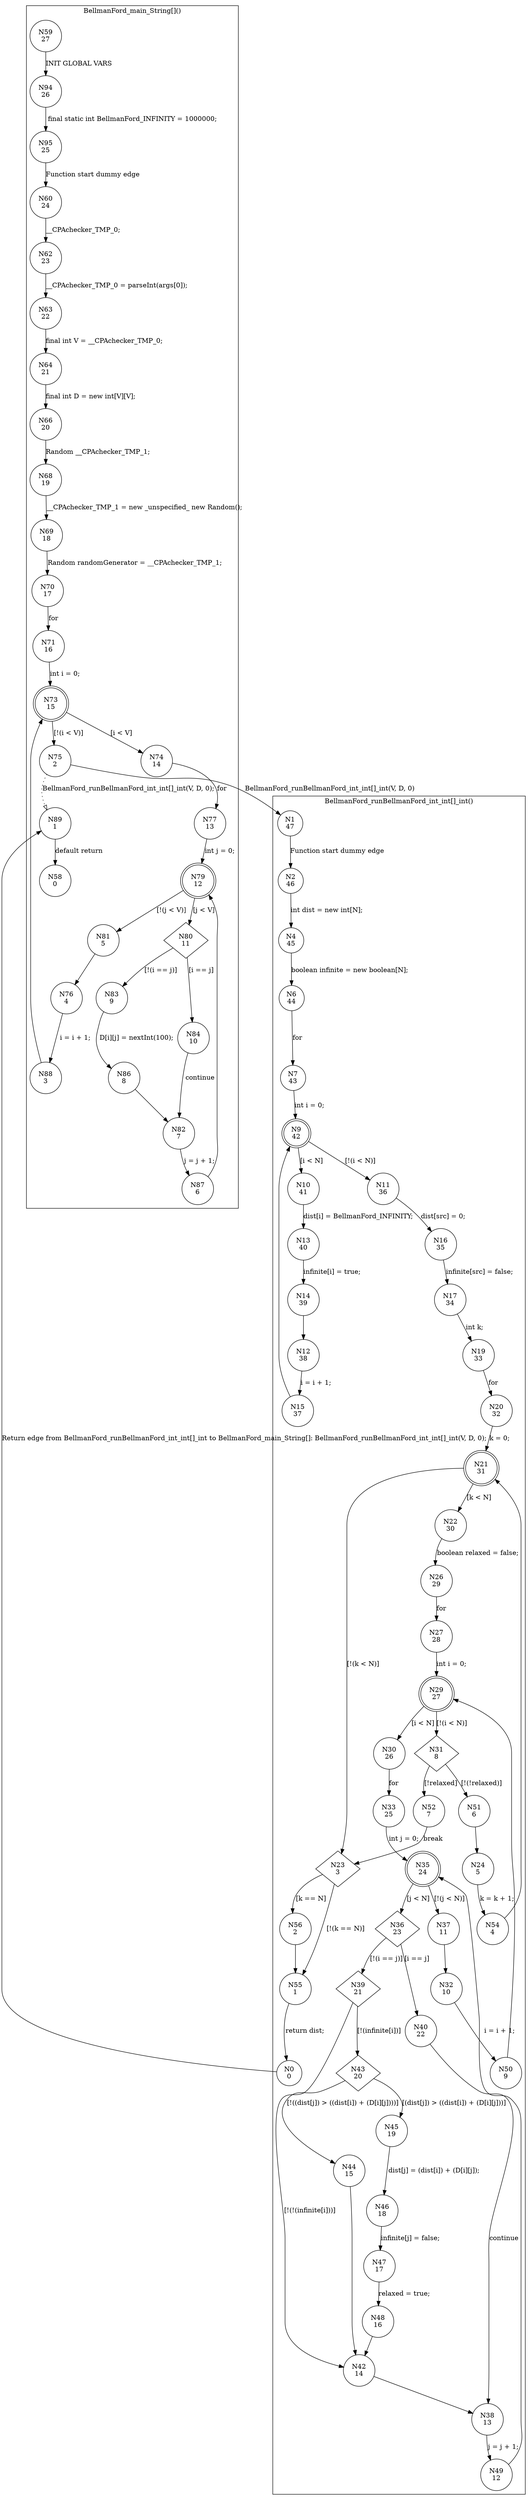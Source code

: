 digraph CFA {
59 [shape="circle" label="N59\n27"]
94 [shape="circle" label="N94\n26"]
95 [shape="circle" label="N95\n25"]
60 [shape="circle" label="N60\n24"]
62 [shape="circle" label="N62\n23"]
63 [shape="circle" label="N63\n22"]
64 [shape="circle" label="N64\n21"]
66 [shape="circle" label="N66\n20"]
68 [shape="circle" label="N68\n19"]
69 [shape="circle" label="N69\n18"]
70 [shape="circle" label="N70\n17"]
71 [shape="circle" label="N71\n16"]
73 [shape="doublecircle" label="N73\n15"]
74 [shape="circle" label="N74\n14"]
77 [shape="circle" label="N77\n13"]
79 [shape="doublecircle" label="N79\n12"]
80 [shape="diamond" label="N80\n11"]
84 [shape="circle" label="N84\n10"]
82 [shape="circle" label="N82\n7"]
87 [shape="circle" label="N87\n6"]
83 [shape="circle" label="N83\n9"]
86 [shape="circle" label="N86\n8"]
81 [shape="circle" label="N81\n5"]
76 [shape="circle" label="N76\n4"]
88 [shape="circle" label="N88\n3"]
75 [shape="circle" label="N75\n2"]
1 [shape="circle" label="N1\n47"]
2 [shape="circle" label="N2\n46"]
4 [shape="circle" label="N4\n45"]
6 [shape="circle" label="N6\n44"]
7 [shape="circle" label="N7\n43"]
9 [shape="doublecircle" label="N9\n42"]
10 [shape="circle" label="N10\n41"]
13 [shape="circle" label="N13\n40"]
14 [shape="circle" label="N14\n39"]
12 [shape="circle" label="N12\n38"]
15 [shape="circle" label="N15\n37"]
11 [shape="circle" label="N11\n36"]
16 [shape="circle" label="N16\n35"]
17 [shape="circle" label="N17\n34"]
19 [shape="circle" label="N19\n33"]
20 [shape="circle" label="N20\n32"]
21 [shape="doublecircle" label="N21\n31"]
22 [shape="circle" label="N22\n30"]
26 [shape="circle" label="N26\n29"]
27 [shape="circle" label="N27\n28"]
29 [shape="doublecircle" label="N29\n27"]
30 [shape="circle" label="N30\n26"]
33 [shape="circle" label="N33\n25"]
35 [shape="doublecircle" label="N35\n24"]
36 [shape="diamond" label="N36\n23"]
40 [shape="circle" label="N40\n22"]
38 [shape="circle" label="N38\n13"]
49 [shape="circle" label="N49\n12"]
39 [shape="diamond" label="N39\n21"]
43 [shape="diamond" label="N43\n20"]
45 [shape="circle" label="N45\n19"]
46 [shape="circle" label="N46\n18"]
47 [shape="circle" label="N47\n17"]
48 [shape="circle" label="N48\n16"]
42 [shape="circle" label="N42\n14"]
44 [shape="circle" label="N44\n15"]
37 [shape="circle" label="N37\n11"]
32 [shape="circle" label="N32\n10"]
50 [shape="circle" label="N50\n9"]
31 [shape="diamond" label="N31\n8"]
52 [shape="circle" label="N52\n7"]
23 [shape="diamond" label="N23\n3"]
56 [shape="circle" label="N56\n2"]
55 [shape="circle" label="N55\n1"]
0 [shape="circle" label="N0\n0"]
89 [shape="circle" label="N89\n1"]
58 [shape="circle" label="N58\n0"]
51 [shape="circle" label="N51\n6"]
24 [shape="circle" label="N24\n5"]
54 [shape="circle" label="N54\n4"]
node [shape="circle"]
subgraph cluster_BellmanFord_BellmanFord {
label="BellmanFord_BellmanFord()"
}
subgraph cluster_BellmanFord_main_String_array {
label="BellmanFord_main_String[]()"
59 -> 94 [label="INIT GLOBAL VARS"]
94 -> 95 [label=" final static int BellmanFord_INFINITY = 1000000;"]
95 -> 60 [label="Function start dummy edge"]
60 -> 62 [label="__CPAchecker_TMP_0;"]
62 -> 63 [label="__CPAchecker_TMP_0 = parseInt(args[0]);"]
63 -> 64 [label="final int V = __CPAchecker_TMP_0;"]
64 -> 66 [label="final int D = new int[V][V];"]
66 -> 68 [label="Random __CPAchecker_TMP_1;"]
68 -> 69 [label="__CPAchecker_TMP_1 = new _unspecified_ new Random();"]
69 -> 70 [label="Random randomGenerator = __CPAchecker_TMP_1;"]
70 -> 71 [label="for"]
71 -> 73 [label="int i = 0;"]
73 -> 75 [label="[!(i < V)]"]
73 -> 74 [label="[i < V]"]
74 -> 77 [label="for"]
77 -> 79 [label="int j = 0;"]
79 -> 81 [label="[!(j < V)]"]
79 -> 80 [label="[j < V]"]
80 -> 83 [label="[!(i == j)]"]
80 -> 84 [label="[i == j]"]
84 -> 82 [label="continue"]
82 -> 87 [label="j = j + 1;"]
87 -> 79 [label=""]
83 -> 86 [label="D[i][j] = nextInt(100);"]
86 -> 82 [label=""]
81 -> 76 [label=""]
76 -> 88 [label="i = i + 1;"]
88 -> 73 [label=""]
75 -> 89 [label="BellmanFord_runBellmanFord_int_int[]_int(V, D, 0);" style="dotted" arrowhead="empty"]
89 -> 58 [label="default return"]}
subgraph cluster_BellmanFord_runBellmanFord_int_int_array_int {
label="BellmanFord_runBellmanFord_int_int[]_int()"
1 -> 2 [label="Function start dummy edge"]
2 -> 4 [label="int dist = new int[N];"]
4 -> 6 [label="boolean infinite = new boolean[N];"]
6 -> 7 [label="for"]
7 -> 9 [label="int i = 0;"]
9 -> 11 [label="[!(i < N)]"]
9 -> 10 [label="[i < N]"]
10 -> 13 [label="dist[i] = BellmanFord_INFINITY;"]
13 -> 14 [label="infinite[i] = true;"]
14 -> 12 [label=""]
12 -> 15 [label="i = i + 1;"]
15 -> 9 [label=""]
11 -> 16 [label="dist[src] = 0;"]
16 -> 17 [label="infinite[src] = false;"]
17 -> 19 [label="int k;"]
19 -> 20 [label="for"]
20 -> 21 [label="k = 0;"]
21 -> 23 [label="[!(k < N)]"]
21 -> 22 [label="[k < N]"]
22 -> 26 [label="boolean relaxed = false;"]
26 -> 27 [label="for"]
27 -> 29 [label="int i = 0;"]
29 -> 31 [label="[!(i < N)]"]
29 -> 30 [label="[i < N]"]
30 -> 33 [label="for"]
33 -> 35 [label="int j = 0;"]
35 -> 37 [label="[!(j < N)]"]
35 -> 36 [label="[j < N]"]
36 -> 39 [label="[!(i == j)]"]
36 -> 40 [label="[i == j]"]
40 -> 38 [label="continue"]
38 -> 49 [label="j = j + 1;"]
49 -> 35 [label=""]
39 -> 42 [label="[!(!(infinite[i]))]"]
39 -> 43 [label="[!(infinite[i])]"]
43 -> 44 [label="[!((dist[j]) > ((dist[i]) + (D[i][j])))]"]
43 -> 45 [label="[(dist[j]) > ((dist[i]) + (D[i][j]))]"]
45 -> 46 [label="dist[j] = (dist[i]) + (D[i][j]);"]
46 -> 47 [label="infinite[j] = false;"]
47 -> 48 [label="relaxed = true;"]
48 -> 42 [label=""]
42 -> 38 [label=""]
44 -> 42 [label=""]
37 -> 32 [label=""]
32 -> 50 [label="i = i + 1;"]
50 -> 29 [label=""]
31 -> 51 [label="[!(!relaxed)]"]
31 -> 52 [label="[!relaxed]"]
52 -> 23 [label="break"]
23 -> 55 [label="[!(k == N)]"]
23 -> 56 [label="[k == N]"]
56 -> 55 [label=""]
55 -> 0 [label="return dist;"]
51 -> 24 [label=""]
24 -> 54 [label="k = k + 1;"]
54 -> 21 [label=""]}
75 -> 1 [label="BellmanFord_runBellmanFord_int_int[]_int(V, D, 0)"]
0 -> 89 [label="Return edge from BellmanFord_runBellmanFord_int_int[]_int to BellmanFord_main_String[]: BellmanFord_runBellmanFord_int_int[]_int(V, D, 0);"]}